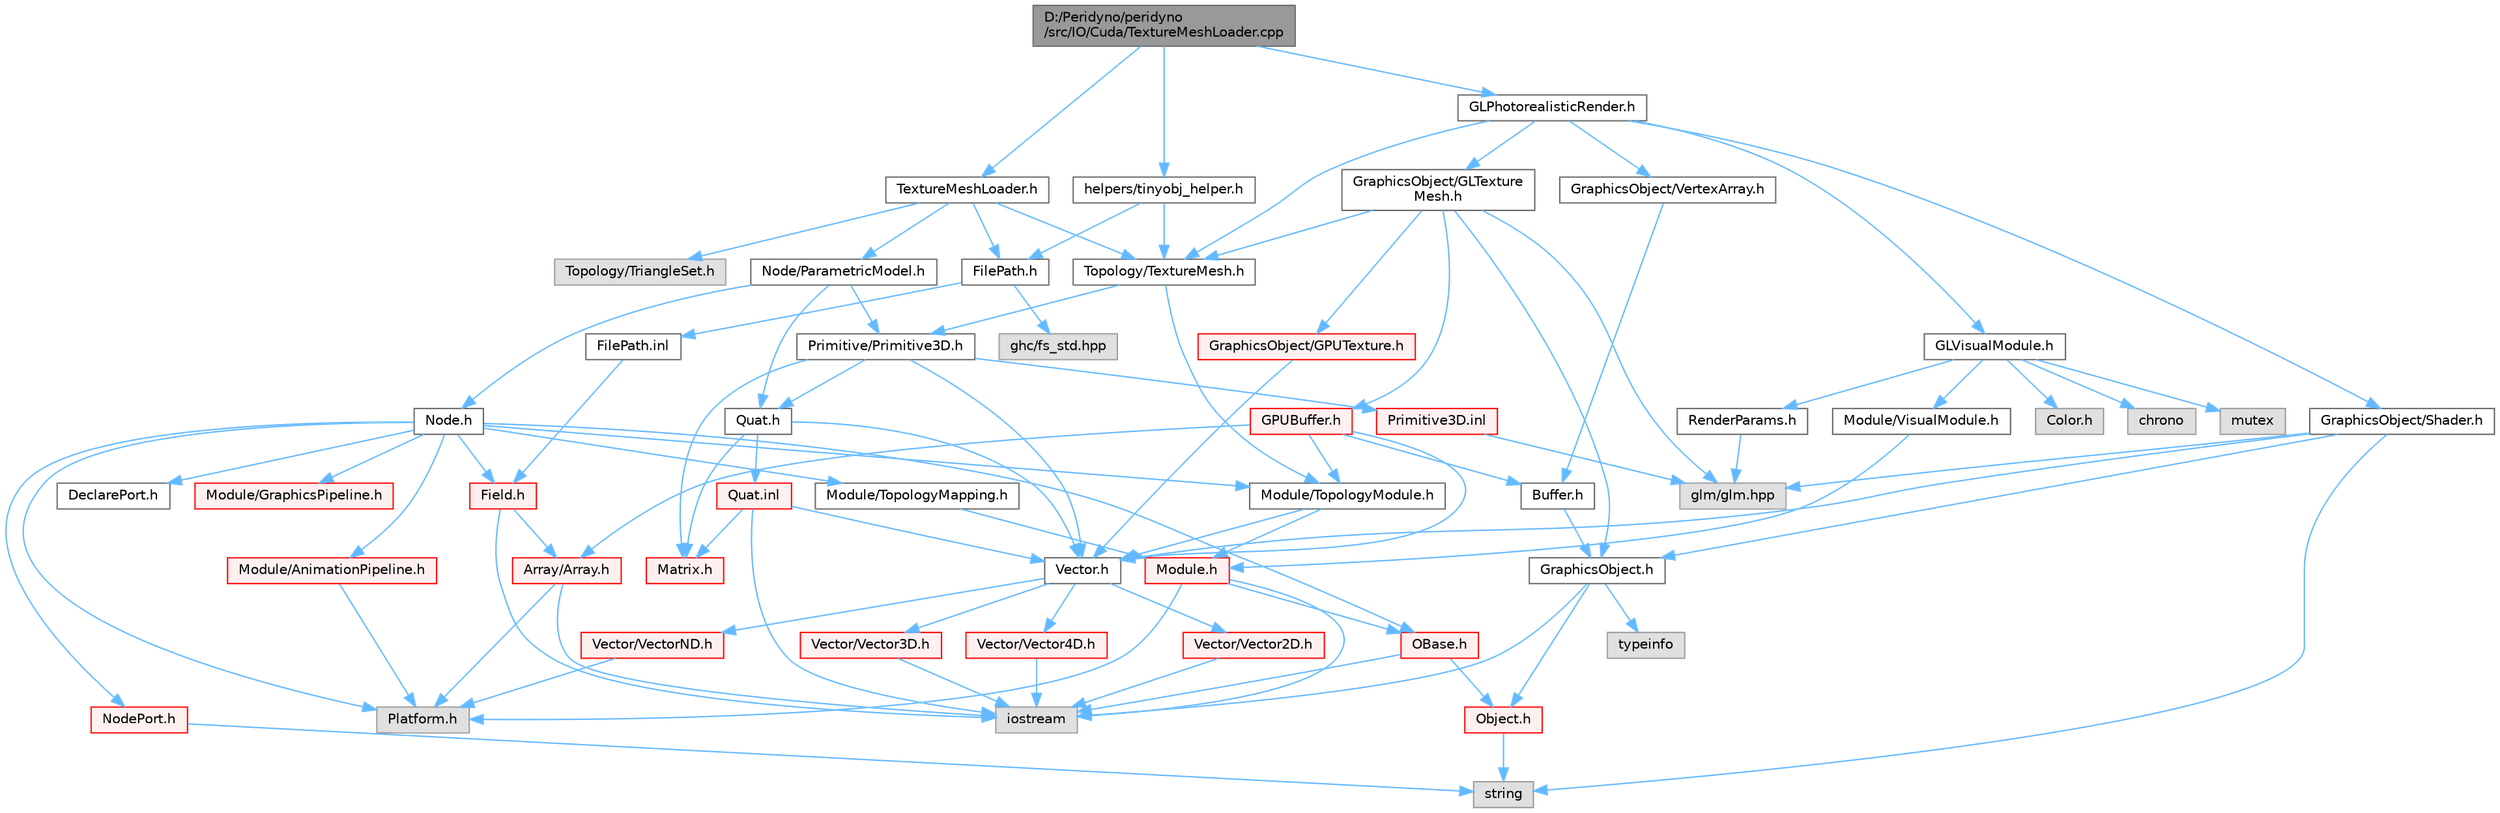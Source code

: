 digraph "D:/Peridyno/peridyno/src/IO/Cuda/TextureMeshLoader.cpp"
{
 // LATEX_PDF_SIZE
  bgcolor="transparent";
  edge [fontname=Helvetica,fontsize=10,labelfontname=Helvetica,labelfontsize=10];
  node [fontname=Helvetica,fontsize=10,shape=box,height=0.2,width=0.4];
  Node1 [id="Node000001",label="D:/Peridyno/peridyno\l/src/IO/Cuda/TextureMeshLoader.cpp",height=0.2,width=0.4,color="gray40", fillcolor="grey60", style="filled", fontcolor="black",tooltip=" "];
  Node1 -> Node2 [id="edge1_Node000001_Node000002",color="steelblue1",style="solid",tooltip=" "];
  Node2 [id="Node000002",label="TextureMeshLoader.h",height=0.2,width=0.4,color="grey40", fillcolor="white", style="filled",URL="$_texture_mesh_loader_8h.html",tooltip=" "];
  Node2 -> Node3 [id="edge2_Node000002_Node000003",color="steelblue1",style="solid",tooltip=" "];
  Node3 [id="Node000003",label="Node/ParametricModel.h",height=0.2,width=0.4,color="grey40", fillcolor="white", style="filled",URL="$_parametric_model_8h.html",tooltip=" "];
  Node3 -> Node4 [id="edge3_Node000003_Node000004",color="steelblue1",style="solid",tooltip=" "];
  Node4 [id="Node000004",label="Node.h",height=0.2,width=0.4,color="grey40", fillcolor="white", style="filled",URL="$_node_8h.html",tooltip=" "];
  Node4 -> Node5 [id="edge4_Node000004_Node000005",color="steelblue1",style="solid",tooltip=" "];
  Node5 [id="Node000005",label="OBase.h",height=0.2,width=0.4,color="red", fillcolor="#FFF0F0", style="filled",URL="$_o_base_8h.html",tooltip=" "];
  Node5 -> Node6 [id="edge5_Node000005_Node000006",color="steelblue1",style="solid",tooltip=" "];
  Node6 [id="Node000006",label="iostream",height=0.2,width=0.4,color="grey60", fillcolor="#E0E0E0", style="filled",tooltip=" "];
  Node5 -> Node14 [id="edge6_Node000005_Node000014",color="steelblue1",style="solid",tooltip=" "];
  Node14 [id="Node000014",label="Object.h",height=0.2,width=0.4,color="red", fillcolor="#FFF0F0", style="filled",URL="$_object_8h.html",tooltip=" "];
  Node14 -> Node11 [id="edge7_Node000014_Node000011",color="steelblue1",style="solid",tooltip=" "];
  Node11 [id="Node000011",label="string",height=0.2,width=0.4,color="grey60", fillcolor="#E0E0E0", style="filled",tooltip=" "];
  Node4 -> Node17 [id="edge8_Node000004_Node000017",color="steelblue1",style="solid",tooltip=" "];
  Node17 [id="Node000017",label="Field.h",height=0.2,width=0.4,color="red", fillcolor="#FFF0F0", style="filled",URL="$_field_8h.html",tooltip=" "];
  Node17 -> Node6 [id="edge9_Node000017_Node000006",color="steelblue1",style="solid",tooltip=" "];
  Node17 -> Node20 [id="edge10_Node000017_Node000020",color="steelblue1",style="solid",tooltip=" "];
  Node20 [id="Node000020",label="Array/Array.h",height=0.2,width=0.4,color="red", fillcolor="#FFF0F0", style="filled",URL="$_array_8h.html",tooltip=" "];
  Node20 -> Node8 [id="edge11_Node000020_Node000008",color="steelblue1",style="solid",tooltip=" "];
  Node8 [id="Node000008",label="Platform.h",height=0.2,width=0.4,color="grey60", fillcolor="#E0E0E0", style="filled",tooltip=" "];
  Node20 -> Node6 [id="edge12_Node000020_Node000006",color="steelblue1",style="solid",tooltip=" "];
  Node4 -> Node8 [id="edge13_Node000004_Node000008",color="steelblue1",style="solid",tooltip=" "];
  Node4 -> Node70 [id="edge14_Node000004_Node000070",color="steelblue1",style="solid",tooltip=" "];
  Node70 [id="Node000070",label="DeclarePort.h",height=0.2,width=0.4,color="grey40", fillcolor="white", style="filled",URL="$_declare_port_8h.html",tooltip=" "];
  Node4 -> Node71 [id="edge15_Node000004_Node000071",color="steelblue1",style="solid",tooltip=" "];
  Node71 [id="Node000071",label="NodePort.h",height=0.2,width=0.4,color="red", fillcolor="#FFF0F0", style="filled",URL="$_node_port_8h.html",tooltip=" "];
  Node71 -> Node11 [id="edge16_Node000071_Node000011",color="steelblue1",style="solid",tooltip=" "];
  Node4 -> Node72 [id="edge17_Node000004_Node000072",color="steelblue1",style="solid",tooltip=" "];
  Node72 [id="Node000072",label="Module/TopologyModule.h",height=0.2,width=0.4,color="grey40", fillcolor="white", style="filled",URL="$_topology_module_8h.html",tooltip=" "];
  Node72 -> Node33 [id="edge18_Node000072_Node000033",color="steelblue1",style="solid",tooltip=" "];
  Node33 [id="Node000033",label="Vector.h",height=0.2,width=0.4,color="grey40", fillcolor="white", style="filled",URL="$_vector_8h.html",tooltip=" "];
  Node33 -> Node34 [id="edge19_Node000033_Node000034",color="steelblue1",style="solid",tooltip=" "];
  Node34 [id="Node000034",label="Vector/Vector2D.h",height=0.2,width=0.4,color="red", fillcolor="#FFF0F0", style="filled",URL="$_vector2_d_8h.html",tooltip=" "];
  Node34 -> Node6 [id="edge20_Node000034_Node000006",color="steelblue1",style="solid",tooltip=" "];
  Node33 -> Node40 [id="edge21_Node000033_Node000040",color="steelblue1",style="solid",tooltip=" "];
  Node40 [id="Node000040",label="Vector/Vector3D.h",height=0.2,width=0.4,color="red", fillcolor="#FFF0F0", style="filled",URL="$_vector3_d_8h.html",tooltip=" "];
  Node40 -> Node6 [id="edge22_Node000040_Node000006",color="steelblue1",style="solid",tooltip=" "];
  Node33 -> Node43 [id="edge23_Node000033_Node000043",color="steelblue1",style="solid",tooltip=" "];
  Node43 [id="Node000043",label="Vector/Vector4D.h",height=0.2,width=0.4,color="red", fillcolor="#FFF0F0", style="filled",URL="$_vector4_d_8h.html",tooltip=" "];
  Node43 -> Node6 [id="edge24_Node000043_Node000006",color="steelblue1",style="solid",tooltip=" "];
  Node33 -> Node46 [id="edge25_Node000033_Node000046",color="steelblue1",style="solid",tooltip=" "];
  Node46 [id="Node000046",label="Vector/VectorND.h",height=0.2,width=0.4,color="red", fillcolor="#FFF0F0", style="filled",URL="$_vector_n_d_8h.html",tooltip=" "];
  Node46 -> Node8 [id="edge26_Node000046_Node000008",color="steelblue1",style="solid",tooltip=" "];
  Node72 -> Node73 [id="edge27_Node000072_Node000073",color="steelblue1",style="solid",tooltip=" "];
  Node73 [id="Node000073",label="Module.h",height=0.2,width=0.4,color="red", fillcolor="#FFF0F0", style="filled",URL="$_module_8h.html",tooltip=" "];
  Node73 -> Node8 [id="edge28_Node000073_Node000008",color="steelblue1",style="solid",tooltip=" "];
  Node73 -> Node6 [id="edge29_Node000073_Node000006",color="steelblue1",style="solid",tooltip=" "];
  Node73 -> Node5 [id="edge30_Node000073_Node000005",color="steelblue1",style="solid",tooltip=" "];
  Node4 -> Node93 [id="edge31_Node000004_Node000093",color="steelblue1",style="solid",tooltip=" "];
  Node93 [id="Node000093",label="Module/TopologyMapping.h",height=0.2,width=0.4,color="grey40", fillcolor="white", style="filled",URL="$_topology_mapping_8h.html",tooltip=" "];
  Node93 -> Node73 [id="edge32_Node000093_Node000073",color="steelblue1",style="solid",tooltip=" "];
  Node4 -> Node94 [id="edge33_Node000004_Node000094",color="steelblue1",style="solid",tooltip=" "];
  Node94 [id="Node000094",label="Module/AnimationPipeline.h",height=0.2,width=0.4,color="red", fillcolor="#FFF0F0", style="filled",URL="$_animation_pipeline_8h.html",tooltip=" "];
  Node94 -> Node8 [id="edge34_Node000094_Node000008",color="steelblue1",style="solid",tooltip=" "];
  Node4 -> Node96 [id="edge35_Node000004_Node000096",color="steelblue1",style="solid",tooltip=" "];
  Node96 [id="Node000096",label="Module/GraphicsPipeline.h",height=0.2,width=0.4,color="red", fillcolor="#FFF0F0", style="filled",URL="$_graphics_pipeline_8h.html",tooltip=" "];
  Node3 -> Node64 [id="edge36_Node000003_Node000064",color="steelblue1",style="solid",tooltip=" "];
  Node64 [id="Node000064",label="Quat.h",height=0.2,width=0.4,color="grey40", fillcolor="white", style="filled",URL="$_quat_8h.html",tooltip="Implementation of quaternion."];
  Node64 -> Node33 [id="edge37_Node000064_Node000033",color="steelblue1",style="solid",tooltip=" "];
  Node64 -> Node51 [id="edge38_Node000064_Node000051",color="steelblue1",style="solid",tooltip=" "];
  Node51 [id="Node000051",label="Matrix.h",height=0.2,width=0.4,color="red", fillcolor="#FFF0F0", style="filled",URL="$_matrix_8h.html",tooltip=" "];
  Node64 -> Node65 [id="edge39_Node000064_Node000065",color="steelblue1",style="solid",tooltip=" "];
  Node65 [id="Node000065",label="Quat.inl",height=0.2,width=0.4,color="red", fillcolor="#FFF0F0", style="filled",URL="$_quat_8inl.html",tooltip=" "];
  Node65 -> Node6 [id="edge40_Node000065_Node000006",color="steelblue1",style="solid",tooltip=" "];
  Node65 -> Node33 [id="edge41_Node000065_Node000033",color="steelblue1",style="solid",tooltip=" "];
  Node65 -> Node51 [id="edge42_Node000065_Node000051",color="steelblue1",style="solid",tooltip=" "];
  Node3 -> Node97 [id="edge43_Node000003_Node000097",color="steelblue1",style="solid",tooltip=" "];
  Node97 [id="Node000097",label="Primitive/Primitive3D.h",height=0.2,width=0.4,color="grey40", fillcolor="white", style="filled",URL="$_primitive3_d_8h.html",tooltip=" "];
  Node97 -> Node33 [id="edge44_Node000097_Node000033",color="steelblue1",style="solid",tooltip=" "];
  Node97 -> Node51 [id="edge45_Node000097_Node000051",color="steelblue1",style="solid",tooltip=" "];
  Node97 -> Node64 [id="edge46_Node000097_Node000064",color="steelblue1",style="solid",tooltip=" "];
  Node97 -> Node98 [id="edge47_Node000097_Node000098",color="steelblue1",style="solid",tooltip=" "];
  Node98 [id="Node000098",label="Primitive3D.inl",height=0.2,width=0.4,color="red", fillcolor="#FFF0F0", style="filled",URL="$_primitive3_d_8inl.html",tooltip=" "];
  Node98 -> Node68 [id="edge48_Node000098_Node000068",color="steelblue1",style="solid",tooltip=" "];
  Node68 [id="Node000068",label="glm/glm.hpp",height=0.2,width=0.4,color="grey60", fillcolor="#E0E0E0", style="filled",tooltip=" "];
  Node2 -> Node101 [id="edge49_Node000002_Node000101",color="steelblue1",style="solid",tooltip=" "];
  Node101 [id="Node000101",label="FilePath.h",height=0.2,width=0.4,color="grey40", fillcolor="white", style="filled",URL="$_file_path_8h.html",tooltip=" "];
  Node101 -> Node102 [id="edge50_Node000101_Node000102",color="steelblue1",style="solid",tooltip=" "];
  Node102 [id="Node000102",label="ghc/fs_std.hpp",height=0.2,width=0.4,color="grey60", fillcolor="#E0E0E0", style="filled",tooltip=" "];
  Node101 -> Node103 [id="edge51_Node000101_Node000103",color="steelblue1",style="solid",tooltip=" "];
  Node103 [id="Node000103",label="FilePath.inl",height=0.2,width=0.4,color="grey40", fillcolor="white", style="filled",URL="$_file_path_8inl.html",tooltip=" "];
  Node103 -> Node17 [id="edge52_Node000103_Node000017",color="steelblue1",style="solid",tooltip=" "];
  Node2 -> Node104 [id="edge53_Node000002_Node000104",color="steelblue1",style="solid",tooltip=" "];
  Node104 [id="Node000104",label="Topology/TriangleSet.h",height=0.2,width=0.4,color="grey60", fillcolor="#E0E0E0", style="filled",tooltip=" "];
  Node2 -> Node105 [id="edge54_Node000002_Node000105",color="steelblue1",style="solid",tooltip=" "];
  Node105 [id="Node000105",label="Topology/TextureMesh.h",height=0.2,width=0.4,color="grey40", fillcolor="white", style="filled",URL="$_texture_mesh_8h.html",tooltip=" "];
  Node105 -> Node72 [id="edge55_Node000105_Node000072",color="steelblue1",style="solid",tooltip=" "];
  Node105 -> Node97 [id="edge56_Node000105_Node000097",color="steelblue1",style="solid",tooltip=" "];
  Node1 -> Node106 [id="edge57_Node000001_Node000106",color="steelblue1",style="solid",tooltip=" "];
  Node106 [id="Node000106",label="helpers/tinyobj_helper.h",height=0.2,width=0.4,color="grey40", fillcolor="white", style="filled",URL="$tinyobj__helper_8h.html",tooltip=" "];
  Node106 -> Node105 [id="edge58_Node000106_Node000105",color="steelblue1",style="solid",tooltip=" "];
  Node106 -> Node101 [id="edge59_Node000106_Node000101",color="steelblue1",style="solid",tooltip=" "];
  Node1 -> Node107 [id="edge60_Node000001_Node000107",color="steelblue1",style="solid",tooltip=" "];
  Node107 [id="Node000107",label="GLPhotorealisticRender.h",height=0.2,width=0.4,color="grey40", fillcolor="white", style="filled",URL="$_g_l_photorealistic_render_8h.html",tooltip=" "];
  Node107 -> Node108 [id="edge61_Node000107_Node000108",color="steelblue1",style="solid",tooltip=" "];
  Node108 [id="Node000108",label="GLVisualModule.h",height=0.2,width=0.4,color="grey40", fillcolor="white", style="filled",URL="$_g_l_visual_module_8h.html",tooltip=" "];
  Node108 -> Node109 [id="edge62_Node000108_Node000109",color="steelblue1",style="solid",tooltip=" "];
  Node109 [id="Node000109",label="chrono",height=0.2,width=0.4,color="grey60", fillcolor="#E0E0E0", style="filled",tooltip=" "];
  Node108 -> Node75 [id="edge63_Node000108_Node000075",color="steelblue1",style="solid",tooltip=" "];
  Node75 [id="Node000075",label="mutex",height=0.2,width=0.4,color="grey60", fillcolor="#E0E0E0", style="filled",tooltip=" "];
  Node108 -> Node110 [id="edge64_Node000108_Node000110",color="steelblue1",style="solid",tooltip=" "];
  Node110 [id="Node000110",label="Module/VisualModule.h",height=0.2,width=0.4,color="grey40", fillcolor="white", style="filled",URL="$_visual_module_8h.html",tooltip=" "];
  Node110 -> Node73 [id="edge65_Node000110_Node000073",color="steelblue1",style="solid",tooltip=" "];
  Node108 -> Node111 [id="edge66_Node000108_Node000111",color="steelblue1",style="solid",tooltip=" "];
  Node111 [id="Node000111",label="Color.h",height=0.2,width=0.4,color="grey60", fillcolor="#E0E0E0", style="filled",tooltip=" "];
  Node108 -> Node112 [id="edge67_Node000108_Node000112",color="steelblue1",style="solid",tooltip=" "];
  Node112 [id="Node000112",label="RenderParams.h",height=0.2,width=0.4,color="grey40", fillcolor="white", style="filled",URL="$_render_params_8h.html",tooltip=" "];
  Node112 -> Node68 [id="edge68_Node000112_Node000068",color="steelblue1",style="solid",tooltip=" "];
  Node107 -> Node113 [id="edge69_Node000107_Node000113",color="steelblue1",style="solid",tooltip=" "];
  Node113 [id="Node000113",label="GraphicsObject/VertexArray.h",height=0.2,width=0.4,color="grey40", fillcolor="white", style="filled",URL="$_vertex_array_8h.html",tooltip=" "];
  Node113 -> Node114 [id="edge70_Node000113_Node000114",color="steelblue1",style="solid",tooltip=" "];
  Node114 [id="Node000114",label="Buffer.h",height=0.2,width=0.4,color="grey40", fillcolor="white", style="filled",URL="$_buffer_8h.html",tooltip=" "];
  Node114 -> Node115 [id="edge71_Node000114_Node000115",color="steelblue1",style="solid",tooltip=" "];
  Node115 [id="Node000115",label="GraphicsObject.h",height=0.2,width=0.4,color="grey40", fillcolor="white", style="filled",URL="$_graphics_object_8h.html",tooltip=" "];
  Node115 -> Node10 [id="edge72_Node000115_Node000010",color="steelblue1",style="solid",tooltip=" "];
  Node10 [id="Node000010",label="typeinfo",height=0.2,width=0.4,color="grey60", fillcolor="#E0E0E0", style="filled",tooltip=" "];
  Node115 -> Node6 [id="edge73_Node000115_Node000006",color="steelblue1",style="solid",tooltip=" "];
  Node115 -> Node14 [id="edge74_Node000115_Node000014",color="steelblue1",style="solid",tooltip=" "];
  Node107 -> Node116 [id="edge75_Node000107_Node000116",color="steelblue1",style="solid",tooltip=" "];
  Node116 [id="Node000116",label="GraphicsObject/Shader.h",height=0.2,width=0.4,color="grey40", fillcolor="white", style="filled",URL="$_shader_8h.html",tooltip=" "];
  Node116 -> Node115 [id="edge76_Node000116_Node000115",color="steelblue1",style="solid",tooltip=" "];
  Node116 -> Node11 [id="edge77_Node000116_Node000011",color="steelblue1",style="solid",tooltip=" "];
  Node116 -> Node33 [id="edge78_Node000116_Node000033",color="steelblue1",style="solid",tooltip=" "];
  Node116 -> Node68 [id="edge79_Node000116_Node000068",color="steelblue1",style="solid",tooltip=" "];
  Node107 -> Node117 [id="edge80_Node000107_Node000117",color="steelblue1",style="solid",tooltip=" "];
  Node117 [id="Node000117",label="GraphicsObject/GLTexture\lMesh.h",height=0.2,width=0.4,color="grey40", fillcolor="white", style="filled",URL="$_g_l_texture_mesh_8h.html",tooltip=" "];
  Node117 -> Node118 [id="edge81_Node000117_Node000118",color="steelblue1",style="solid",tooltip=" "];
  Node118 [id="Node000118",label="GPUBuffer.h",height=0.2,width=0.4,color="red", fillcolor="#FFF0F0", style="filled",URL="$_g_p_u_buffer_8h.html",tooltip=" "];
  Node118 -> Node114 [id="edge82_Node000118_Node000114",color="steelblue1",style="solid",tooltip=" "];
  Node118 -> Node20 [id="edge83_Node000118_Node000020",color="steelblue1",style="solid",tooltip=" "];
  Node118 -> Node33 [id="edge84_Node000118_Node000033",color="steelblue1",style="solid",tooltip=" "];
  Node118 -> Node72 [id="edge85_Node000118_Node000072",color="steelblue1",style="solid",tooltip=" "];
  Node117 -> Node115 [id="edge86_Node000117_Node000115",color="steelblue1",style="solid",tooltip=" "];
  Node117 -> Node119 [id="edge87_Node000117_Node000119",color="steelblue1",style="solid",tooltip=" "];
  Node119 [id="Node000119",label="GraphicsObject/GPUTexture.h",height=0.2,width=0.4,color="red", fillcolor="#FFF0F0", style="filled",URL="$_g_p_u_texture_8h.html",tooltip=" "];
  Node119 -> Node33 [id="edge88_Node000119_Node000033",color="steelblue1",style="solid",tooltip=" "];
  Node117 -> Node105 [id="edge89_Node000117_Node000105",color="steelblue1",style="solid",tooltip=" "];
  Node117 -> Node68 [id="edge90_Node000117_Node000068",color="steelblue1",style="solid",tooltip=" "];
  Node107 -> Node105 [id="edge91_Node000107_Node000105",color="steelblue1",style="solid",tooltip=" "];
}
